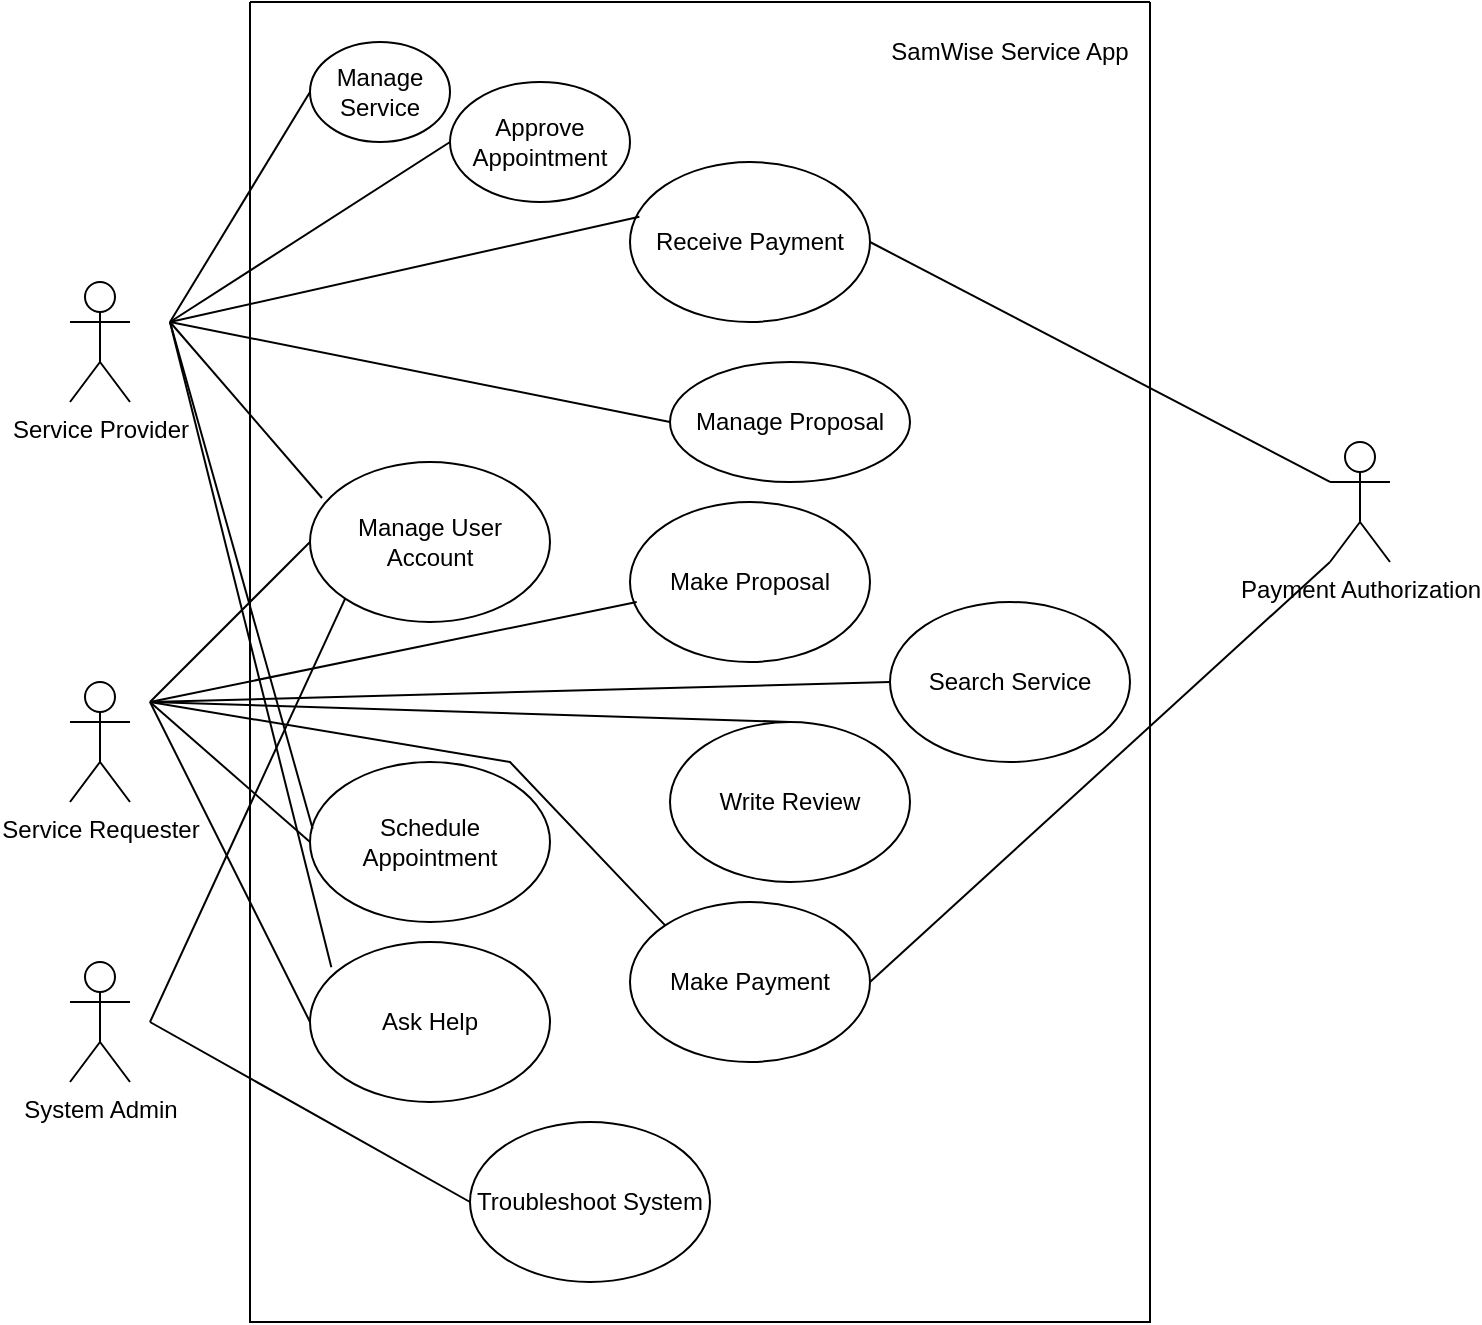 <mxfile version="22.1.11" type="device">
  <diagram name="Sayfa -1" id="XrbZ3DO2ixKpfatYGQCy">
    <mxGraphModel dx="880" dy="470" grid="1" gridSize="10" guides="1" tooltips="1" connect="1" arrows="1" fold="1" page="1" pageScale="1" pageWidth="827" pageHeight="1169" math="0" shadow="0">
      <root>
        <mxCell id="0" />
        <mxCell id="1" parent="0" />
        <mxCell id="1bSLnVZfvs_Mm8w_w8Ks-1" value="Service Provider" style="shape=umlActor;verticalLabelPosition=bottom;verticalAlign=top;html=1;outlineConnect=0;" parent="1" vertex="1">
          <mxGeometry x="100" y="150" width="30" height="60" as="geometry" />
        </mxCell>
        <mxCell id="1bSLnVZfvs_Mm8w_w8Ks-5" value="Service Requester" style="shape=umlActor;verticalLabelPosition=bottom;verticalAlign=top;html=1;outlineConnect=0;" parent="1" vertex="1">
          <mxGeometry x="100" y="350" width="30" height="60" as="geometry" />
        </mxCell>
        <mxCell id="1bSLnVZfvs_Mm8w_w8Ks-14" value="Payment Authorization" style="shape=umlActor;verticalLabelPosition=bottom;verticalAlign=top;html=1;outlineConnect=0;" parent="1" vertex="1">
          <mxGeometry x="730" y="230" width="30" height="60" as="geometry" />
        </mxCell>
        <mxCell id="1bSLnVZfvs_Mm8w_w8Ks-18" value="" style="swimlane;startSize=0;" parent="1" vertex="1">
          <mxGeometry x="190" y="10" width="450" height="660" as="geometry" />
        </mxCell>
        <mxCell id="1bSLnVZfvs_Mm8w_w8Ks-3" value="Make Payment" style="ellipse;whiteSpace=wrap;html=1;" parent="1bSLnVZfvs_Mm8w_w8Ks-18" vertex="1">
          <mxGeometry x="190" y="450" width="120" height="80" as="geometry" />
        </mxCell>
        <mxCell id="1bSLnVZfvs_Mm8w_w8Ks-10" value="Search Service" style="ellipse;whiteSpace=wrap;html=1;" parent="1bSLnVZfvs_Mm8w_w8Ks-18" vertex="1">
          <mxGeometry x="320" y="300" width="120" height="80" as="geometry" />
        </mxCell>
        <mxCell id="1bSLnVZfvs_Mm8w_w8Ks-9" value="Write Review" style="ellipse;whiteSpace=wrap;html=1;" parent="1bSLnVZfvs_Mm8w_w8Ks-18" vertex="1">
          <mxGeometry x="210" y="360" width="120" height="80" as="geometry" />
        </mxCell>
        <mxCell id="1bSLnVZfvs_Mm8w_w8Ks-4" value="Schedule Appointment" style="ellipse;whiteSpace=wrap;html=1;" parent="1bSLnVZfvs_Mm8w_w8Ks-18" vertex="1">
          <mxGeometry x="30" y="380" width="120" height="80" as="geometry" />
        </mxCell>
        <mxCell id="1bSLnVZfvs_Mm8w_w8Ks-27" value="Manage User Account" style="ellipse;whiteSpace=wrap;html=1;" parent="1bSLnVZfvs_Mm8w_w8Ks-18" vertex="1">
          <mxGeometry x="30" y="230" width="120" height="80" as="geometry" />
        </mxCell>
        <mxCell id="1bSLnVZfvs_Mm8w_w8Ks-30" value="Ask Help" style="ellipse;whiteSpace=wrap;html=1;" parent="1bSLnVZfvs_Mm8w_w8Ks-18" vertex="1">
          <mxGeometry x="30" y="470" width="120" height="80" as="geometry" />
        </mxCell>
        <mxCell id="1bSLnVZfvs_Mm8w_w8Ks-31" value="Receive Payment" style="ellipse;whiteSpace=wrap;html=1;" parent="1bSLnVZfvs_Mm8w_w8Ks-18" vertex="1">
          <mxGeometry x="190" y="80" width="120" height="80" as="geometry" />
        </mxCell>
        <mxCell id="1bSLnVZfvs_Mm8w_w8Ks-34" value="Make Proposal" style="ellipse;whiteSpace=wrap;html=1;" parent="1bSLnVZfvs_Mm8w_w8Ks-18" vertex="1">
          <mxGeometry x="190" y="250" width="120" height="80" as="geometry" />
        </mxCell>
        <mxCell id="1bSLnVZfvs_Mm8w_w8Ks-47" value="SamWise Service App" style="text;html=1;strokeColor=none;fillColor=none;align=center;verticalAlign=middle;whiteSpace=wrap;rounded=0;" parent="1bSLnVZfvs_Mm8w_w8Ks-18" vertex="1">
          <mxGeometry x="315" y="10" width="130" height="30" as="geometry" />
        </mxCell>
        <mxCell id="HEN3slZiOM74aP2TXETN-7" value="Troubleshoot System" style="ellipse;whiteSpace=wrap;html=1;" parent="1bSLnVZfvs_Mm8w_w8Ks-18" vertex="1">
          <mxGeometry x="110" y="560" width="120" height="80" as="geometry" />
        </mxCell>
        <mxCell id="2B6I4WG9EYyTtsz0mw-m-1" value="Approve Appointment" style="ellipse;whiteSpace=wrap;html=1;" parent="1bSLnVZfvs_Mm8w_w8Ks-18" vertex="1">
          <mxGeometry x="100" y="40" width="90" height="60" as="geometry" />
        </mxCell>
        <mxCell id="1bSLnVZfvs_Mm8w_w8Ks-2" value="Manage Service" style="ellipse;whiteSpace=wrap;html=1;" parent="1bSLnVZfvs_Mm8w_w8Ks-18" vertex="1">
          <mxGeometry x="30" y="20" width="70" height="50" as="geometry" />
        </mxCell>
        <mxCell id="v4WOYCtRFcIn6DQEME4C-1" value="Manage Proposal" style="ellipse;whiteSpace=wrap;html=1;" parent="1bSLnVZfvs_Mm8w_w8Ks-18" vertex="1">
          <mxGeometry x="210" y="180" width="120" height="60" as="geometry" />
        </mxCell>
        <mxCell id="1bSLnVZfvs_Mm8w_w8Ks-25" value="" style="endArrow=none;html=1;rounded=0;entryX=0;entryY=0.5;entryDx=0;entryDy=0;" parent="1" target="1bSLnVZfvs_Mm8w_w8Ks-2" edge="1">
          <mxGeometry width="50" height="50" relative="1" as="geometry">
            <mxPoint x="150" y="170" as="sourcePoint" />
            <mxPoint x="430" y="160" as="targetPoint" />
          </mxGeometry>
        </mxCell>
        <mxCell id="1bSLnVZfvs_Mm8w_w8Ks-28" value="" style="endArrow=none;html=1;rounded=0;entryX=0.05;entryY=0.225;entryDx=0;entryDy=0;entryPerimeter=0;" parent="1" target="1bSLnVZfvs_Mm8w_w8Ks-27" edge="1">
          <mxGeometry width="50" height="50" relative="1" as="geometry">
            <mxPoint x="150" y="170" as="sourcePoint" />
            <mxPoint x="430" y="280" as="targetPoint" />
          </mxGeometry>
        </mxCell>
        <mxCell id="1bSLnVZfvs_Mm8w_w8Ks-29" value="" style="endArrow=none;html=1;rounded=0;exitX=0.011;exitY=0.417;exitDx=0;exitDy=0;exitPerimeter=0;" parent="1" source="1bSLnVZfvs_Mm8w_w8Ks-4" edge="1">
          <mxGeometry width="50" height="50" relative="1" as="geometry">
            <mxPoint x="380" y="330" as="sourcePoint" />
            <mxPoint x="150" y="170" as="targetPoint" />
          </mxGeometry>
        </mxCell>
        <mxCell id="1bSLnVZfvs_Mm8w_w8Ks-32" value="" style="endArrow=none;html=1;rounded=0;entryX=0.089;entryY=0.158;entryDx=0;entryDy=0;entryPerimeter=0;" parent="1" target="1bSLnVZfvs_Mm8w_w8Ks-30" edge="1">
          <mxGeometry width="50" height="50" relative="1" as="geometry">
            <mxPoint x="150" y="170" as="sourcePoint" />
            <mxPoint x="430" y="320" as="targetPoint" />
          </mxGeometry>
        </mxCell>
        <mxCell id="1bSLnVZfvs_Mm8w_w8Ks-35" value="" style="endArrow=none;html=1;rounded=0;entryX=0.039;entryY=0.342;entryDx=0;entryDy=0;entryPerimeter=0;" parent="1" target="1bSLnVZfvs_Mm8w_w8Ks-31" edge="1">
          <mxGeometry width="50" height="50" relative="1" as="geometry">
            <mxPoint x="150" y="170" as="sourcePoint" />
            <mxPoint x="430" y="190" as="targetPoint" />
          </mxGeometry>
        </mxCell>
        <mxCell id="1bSLnVZfvs_Mm8w_w8Ks-36" value="" style="endArrow=none;html=1;rounded=0;entryX=0;entryY=0.5;entryDx=0;entryDy=0;" parent="1" target="1bSLnVZfvs_Mm8w_w8Ks-27" edge="1">
          <mxGeometry width="50" height="50" relative="1" as="geometry">
            <mxPoint x="140" y="360" as="sourcePoint" />
            <mxPoint x="430" y="390" as="targetPoint" />
          </mxGeometry>
        </mxCell>
        <mxCell id="1bSLnVZfvs_Mm8w_w8Ks-37" value="" style="endArrow=none;html=1;rounded=0;entryX=0;entryY=0.5;entryDx=0;entryDy=0;" parent="1" target="1bSLnVZfvs_Mm8w_w8Ks-4" edge="1">
          <mxGeometry width="50" height="50" relative="1" as="geometry">
            <mxPoint x="140" y="360" as="sourcePoint" />
            <mxPoint x="430" y="390" as="targetPoint" />
          </mxGeometry>
        </mxCell>
        <mxCell id="1bSLnVZfvs_Mm8w_w8Ks-38" value="" style="endArrow=none;html=1;rounded=0;entryX=0.5;entryY=0;entryDx=0;entryDy=0;" parent="1" target="1bSLnVZfvs_Mm8w_w8Ks-9" edge="1">
          <mxGeometry width="50" height="50" relative="1" as="geometry">
            <mxPoint x="140" y="360" as="sourcePoint" />
            <mxPoint x="430" y="390" as="targetPoint" />
          </mxGeometry>
        </mxCell>
        <mxCell id="1bSLnVZfvs_Mm8w_w8Ks-39" value="" style="endArrow=none;html=1;rounded=0;entryX=0;entryY=0.5;entryDx=0;entryDy=0;" parent="1" target="1bSLnVZfvs_Mm8w_w8Ks-10" edge="1">
          <mxGeometry width="50" height="50" relative="1" as="geometry">
            <mxPoint x="140" y="360" as="sourcePoint" />
            <mxPoint x="430" y="390" as="targetPoint" />
          </mxGeometry>
        </mxCell>
        <mxCell id="1bSLnVZfvs_Mm8w_w8Ks-40" value="" style="endArrow=none;html=1;rounded=0;entryX=0;entryY=0.5;entryDx=0;entryDy=0;" parent="1" target="1bSLnVZfvs_Mm8w_w8Ks-30" edge="1">
          <mxGeometry width="50" height="50" relative="1" as="geometry">
            <mxPoint x="140" y="360" as="sourcePoint" />
            <mxPoint x="430" y="390" as="targetPoint" />
          </mxGeometry>
        </mxCell>
        <mxCell id="1bSLnVZfvs_Mm8w_w8Ks-41" value="" style="endArrow=none;html=1;rounded=0;entryX=0;entryY=0;entryDx=0;entryDy=0;" parent="1" target="1bSLnVZfvs_Mm8w_w8Ks-3" edge="1">
          <mxGeometry width="50" height="50" relative="1" as="geometry">
            <mxPoint x="140" y="360" as="sourcePoint" />
            <mxPoint x="430" y="390" as="targetPoint" />
            <Array as="points">
              <mxPoint x="320" y="390" />
            </Array>
          </mxGeometry>
        </mxCell>
        <mxCell id="1bSLnVZfvs_Mm8w_w8Ks-42" value="" style="endArrow=none;html=1;rounded=0;entryX=0.028;entryY=0.625;entryDx=0;entryDy=0;entryPerimeter=0;" parent="1" target="1bSLnVZfvs_Mm8w_w8Ks-34" edge="1">
          <mxGeometry width="50" height="50" relative="1" as="geometry">
            <mxPoint x="140" y="360" as="sourcePoint" />
            <mxPoint x="430" y="390" as="targetPoint" />
          </mxGeometry>
        </mxCell>
        <mxCell id="1bSLnVZfvs_Mm8w_w8Ks-44" value="" style="endArrow=none;html=1;rounded=0;exitX=1;exitY=0.5;exitDx=0;exitDy=0;entryX=0;entryY=0.333;entryDx=0;entryDy=0;entryPerimeter=0;" parent="1" source="1bSLnVZfvs_Mm8w_w8Ks-31" target="1bSLnVZfvs_Mm8w_w8Ks-14" edge="1">
          <mxGeometry width="50" height="50" relative="1" as="geometry">
            <mxPoint x="380" y="250" as="sourcePoint" />
            <mxPoint x="700" y="160" as="targetPoint" />
          </mxGeometry>
        </mxCell>
        <mxCell id="1bSLnVZfvs_Mm8w_w8Ks-45" value="" style="endArrow=none;html=1;rounded=0;entryX=0;entryY=1;entryDx=0;entryDy=0;entryPerimeter=0;exitX=1;exitY=0.5;exitDx=0;exitDy=0;" parent="1" source="1bSLnVZfvs_Mm8w_w8Ks-3" target="1bSLnVZfvs_Mm8w_w8Ks-14" edge="1">
          <mxGeometry width="50" height="50" relative="1" as="geometry">
            <mxPoint x="380" y="330" as="sourcePoint" />
            <mxPoint x="430" y="280" as="targetPoint" />
          </mxGeometry>
        </mxCell>
        <mxCell id="HEN3slZiOM74aP2TXETN-1" value="System Admin" style="shape=umlActor;verticalLabelPosition=bottom;verticalAlign=top;html=1;outlineConnect=0;" parent="1" vertex="1">
          <mxGeometry x="100" y="490" width="30" height="60" as="geometry" />
        </mxCell>
        <mxCell id="HEN3slZiOM74aP2TXETN-5" value="" style="endArrow=none;html=1;rounded=0;entryX=0;entryY=1;entryDx=0;entryDy=0;" parent="1" target="1bSLnVZfvs_Mm8w_w8Ks-27" edge="1">
          <mxGeometry width="50" height="50" relative="1" as="geometry">
            <mxPoint x="140" y="520" as="sourcePoint" />
            <mxPoint x="190" y="470" as="targetPoint" />
          </mxGeometry>
        </mxCell>
        <mxCell id="HEN3slZiOM74aP2TXETN-8" value="" style="endArrow=none;html=1;rounded=0;entryX=0;entryY=0.5;entryDx=0;entryDy=0;" parent="1" target="HEN3slZiOM74aP2TXETN-7" edge="1">
          <mxGeometry width="50" height="50" relative="1" as="geometry">
            <mxPoint x="140" y="520" as="sourcePoint" />
            <mxPoint x="160" y="600" as="targetPoint" />
          </mxGeometry>
        </mxCell>
        <mxCell id="v4WOYCtRFcIn6DQEME4C-3" value="" style="endArrow=none;html=1;rounded=0;entryX=0;entryY=0.5;entryDx=0;entryDy=0;" parent="1" target="v4WOYCtRFcIn6DQEME4C-1" edge="1">
          <mxGeometry width="50" height="50" relative="1" as="geometry">
            <mxPoint x="150" y="170" as="sourcePoint" />
            <mxPoint x="440" y="360" as="targetPoint" />
          </mxGeometry>
        </mxCell>
        <mxCell id="v4WOYCtRFcIn6DQEME4C-4" value="" style="endArrow=none;html=1;rounded=0;entryX=0;entryY=0.5;entryDx=0;entryDy=0;" parent="1" target="2B6I4WG9EYyTtsz0mw-m-1" edge="1">
          <mxGeometry width="50" height="50" relative="1" as="geometry">
            <mxPoint x="150" y="170" as="sourcePoint" />
            <mxPoint x="440" y="360" as="targetPoint" />
          </mxGeometry>
        </mxCell>
      </root>
    </mxGraphModel>
  </diagram>
</mxfile>
